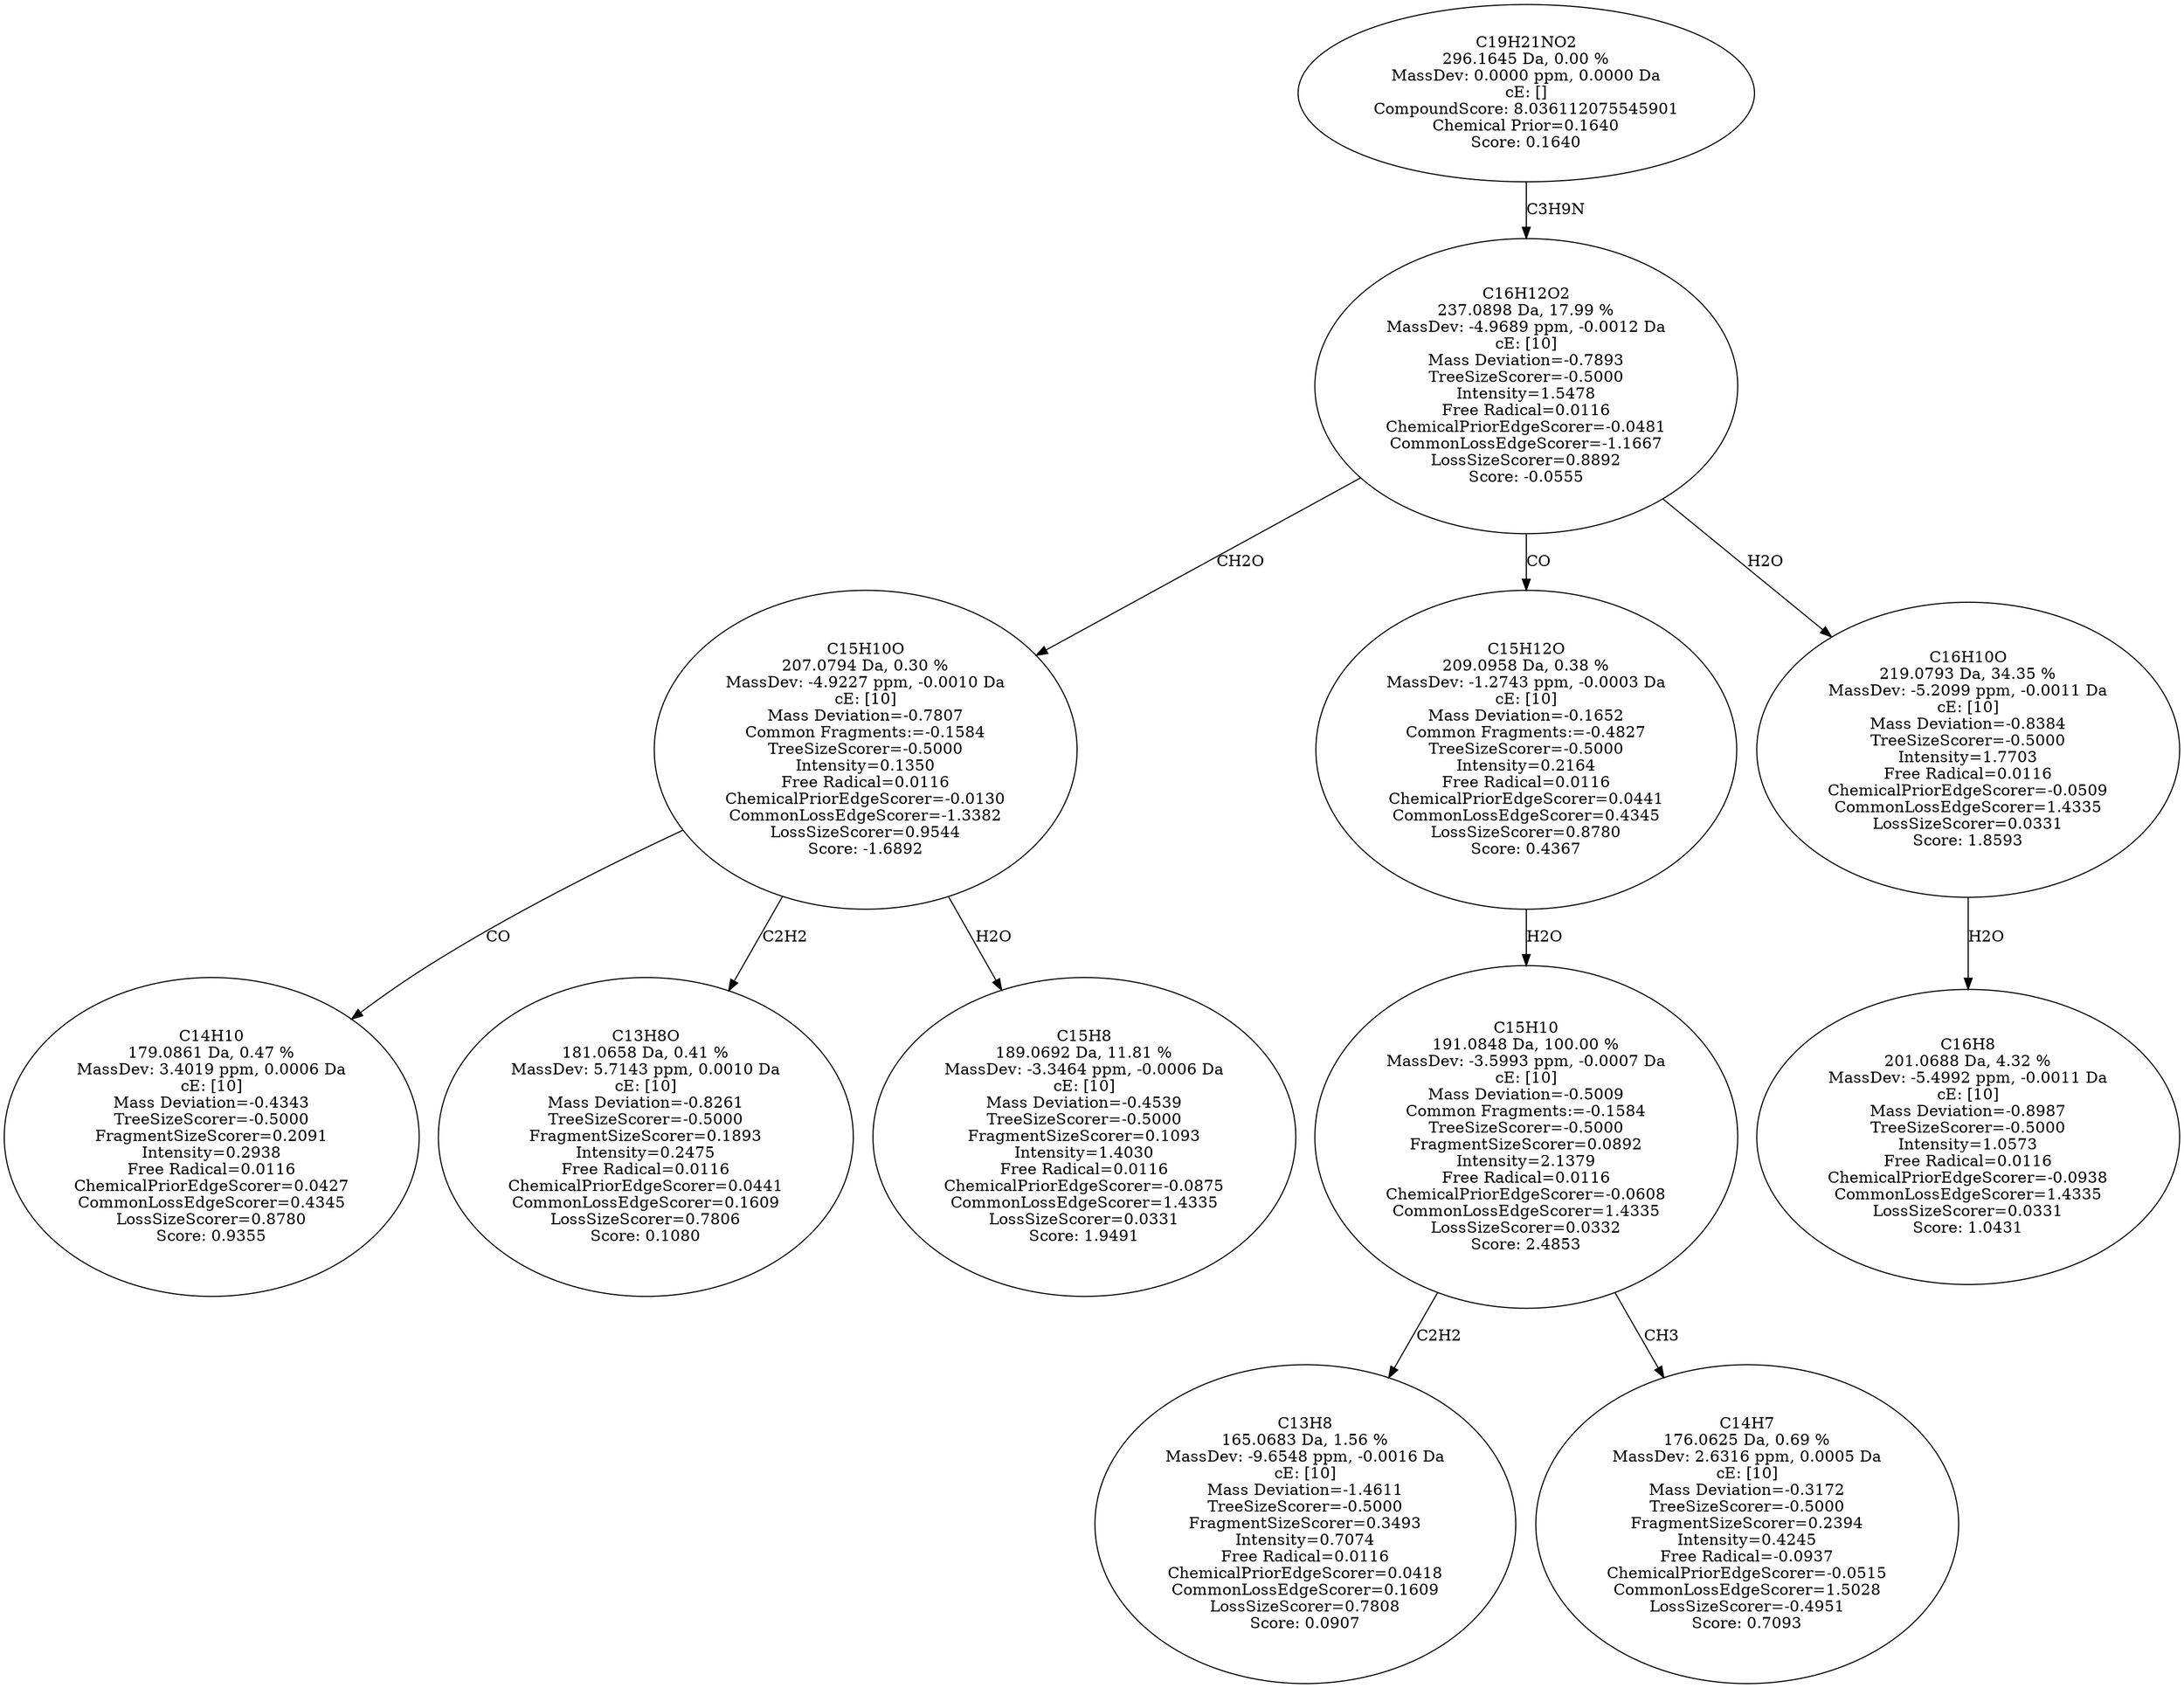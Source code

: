strict digraph {
v1 [label="C14H10\n179.0861 Da, 0.47 %\nMassDev: 3.4019 ppm, 0.0006 Da\ncE: [10]\nMass Deviation=-0.4343\nTreeSizeScorer=-0.5000\nFragmentSizeScorer=0.2091\nIntensity=0.2938\nFree Radical=0.0116\nChemicalPriorEdgeScorer=0.0427\nCommonLossEdgeScorer=0.4345\nLossSizeScorer=0.8780\nScore: 0.9355"];
v2 [label="C13H8O\n181.0658 Da, 0.41 %\nMassDev: 5.7143 ppm, 0.0010 Da\ncE: [10]\nMass Deviation=-0.8261\nTreeSizeScorer=-0.5000\nFragmentSizeScorer=0.1893\nIntensity=0.2475\nFree Radical=0.0116\nChemicalPriorEdgeScorer=0.0441\nCommonLossEdgeScorer=0.1609\nLossSizeScorer=0.7806\nScore: 0.1080"];
v3 [label="C15H8\n189.0692 Da, 11.81 %\nMassDev: -3.3464 ppm, -0.0006 Da\ncE: [10]\nMass Deviation=-0.4539\nTreeSizeScorer=-0.5000\nFragmentSizeScorer=0.1093\nIntensity=1.4030\nFree Radical=0.0116\nChemicalPriorEdgeScorer=-0.0875\nCommonLossEdgeScorer=1.4335\nLossSizeScorer=0.0331\nScore: 1.9491"];
v4 [label="C15H10O\n207.0794 Da, 0.30 %\nMassDev: -4.9227 ppm, -0.0010 Da\ncE: [10]\nMass Deviation=-0.7807\nCommon Fragments:=-0.1584\nTreeSizeScorer=-0.5000\nIntensity=0.1350\nFree Radical=0.0116\nChemicalPriorEdgeScorer=-0.0130\nCommonLossEdgeScorer=-1.3382\nLossSizeScorer=0.9544\nScore: -1.6892"];
v5 [label="C13H8\n165.0683 Da, 1.56 %\nMassDev: -9.6548 ppm, -0.0016 Da\ncE: [10]\nMass Deviation=-1.4611\nTreeSizeScorer=-0.5000\nFragmentSizeScorer=0.3493\nIntensity=0.7074\nFree Radical=0.0116\nChemicalPriorEdgeScorer=0.0418\nCommonLossEdgeScorer=0.1609\nLossSizeScorer=0.7808\nScore: 0.0907"];
v6 [label="C14H7\n176.0625 Da, 0.69 %\nMassDev: 2.6316 ppm, 0.0005 Da\ncE: [10]\nMass Deviation=-0.3172\nTreeSizeScorer=-0.5000\nFragmentSizeScorer=0.2394\nIntensity=0.4245\nFree Radical=-0.0937\nChemicalPriorEdgeScorer=-0.0515\nCommonLossEdgeScorer=1.5028\nLossSizeScorer=-0.4951\nScore: 0.7093"];
v7 [label="C15H10\n191.0848 Da, 100.00 %\nMassDev: -3.5993 ppm, -0.0007 Da\ncE: [10]\nMass Deviation=-0.5009\nCommon Fragments:=-0.1584\nTreeSizeScorer=-0.5000\nFragmentSizeScorer=0.0892\nIntensity=2.1379\nFree Radical=0.0116\nChemicalPriorEdgeScorer=-0.0608\nCommonLossEdgeScorer=1.4335\nLossSizeScorer=0.0332\nScore: 2.4853"];
v8 [label="C15H12O\n209.0958 Da, 0.38 %\nMassDev: -1.2743 ppm, -0.0003 Da\ncE: [10]\nMass Deviation=-0.1652\nCommon Fragments:=-0.4827\nTreeSizeScorer=-0.5000\nIntensity=0.2164\nFree Radical=0.0116\nChemicalPriorEdgeScorer=0.0441\nCommonLossEdgeScorer=0.4345\nLossSizeScorer=0.8780\nScore: 0.4367"];
v9 [label="C16H8\n201.0688 Da, 4.32 %\nMassDev: -5.4992 ppm, -0.0011 Da\ncE: [10]\nMass Deviation=-0.8987\nTreeSizeScorer=-0.5000\nIntensity=1.0573\nFree Radical=0.0116\nChemicalPriorEdgeScorer=-0.0938\nCommonLossEdgeScorer=1.4335\nLossSizeScorer=0.0331\nScore: 1.0431"];
v10 [label="C16H10O\n219.0793 Da, 34.35 %\nMassDev: -5.2099 ppm, -0.0011 Da\ncE: [10]\nMass Deviation=-0.8384\nTreeSizeScorer=-0.5000\nIntensity=1.7703\nFree Radical=0.0116\nChemicalPriorEdgeScorer=-0.0509\nCommonLossEdgeScorer=1.4335\nLossSizeScorer=0.0331\nScore: 1.8593"];
v11 [label="C16H12O2\n237.0898 Da, 17.99 %\nMassDev: -4.9689 ppm, -0.0012 Da\ncE: [10]\nMass Deviation=-0.7893\nTreeSizeScorer=-0.5000\nIntensity=1.5478\nFree Radical=0.0116\nChemicalPriorEdgeScorer=-0.0481\nCommonLossEdgeScorer=-1.1667\nLossSizeScorer=0.8892\nScore: -0.0555"];
v12 [label="C19H21NO2\n296.1645 Da, 0.00 %\nMassDev: 0.0000 ppm, 0.0000 Da\ncE: []\nCompoundScore: 8.036112075545901\nChemical Prior=0.1640\nScore: 0.1640"];
v4 -> v1 [label="CO"];
v4 -> v2 [label="C2H2"];
v4 -> v3 [label="H2O"];
v11 -> v4 [label="CH2O"];
v7 -> v5 [label="C2H2"];
v7 -> v6 [label="CH3"];
v8 -> v7 [label="H2O"];
v11 -> v8 [label="CO"];
v10 -> v9 [label="H2O"];
v11 -> v10 [label="H2O"];
v12 -> v11 [label="C3H9N"];
}